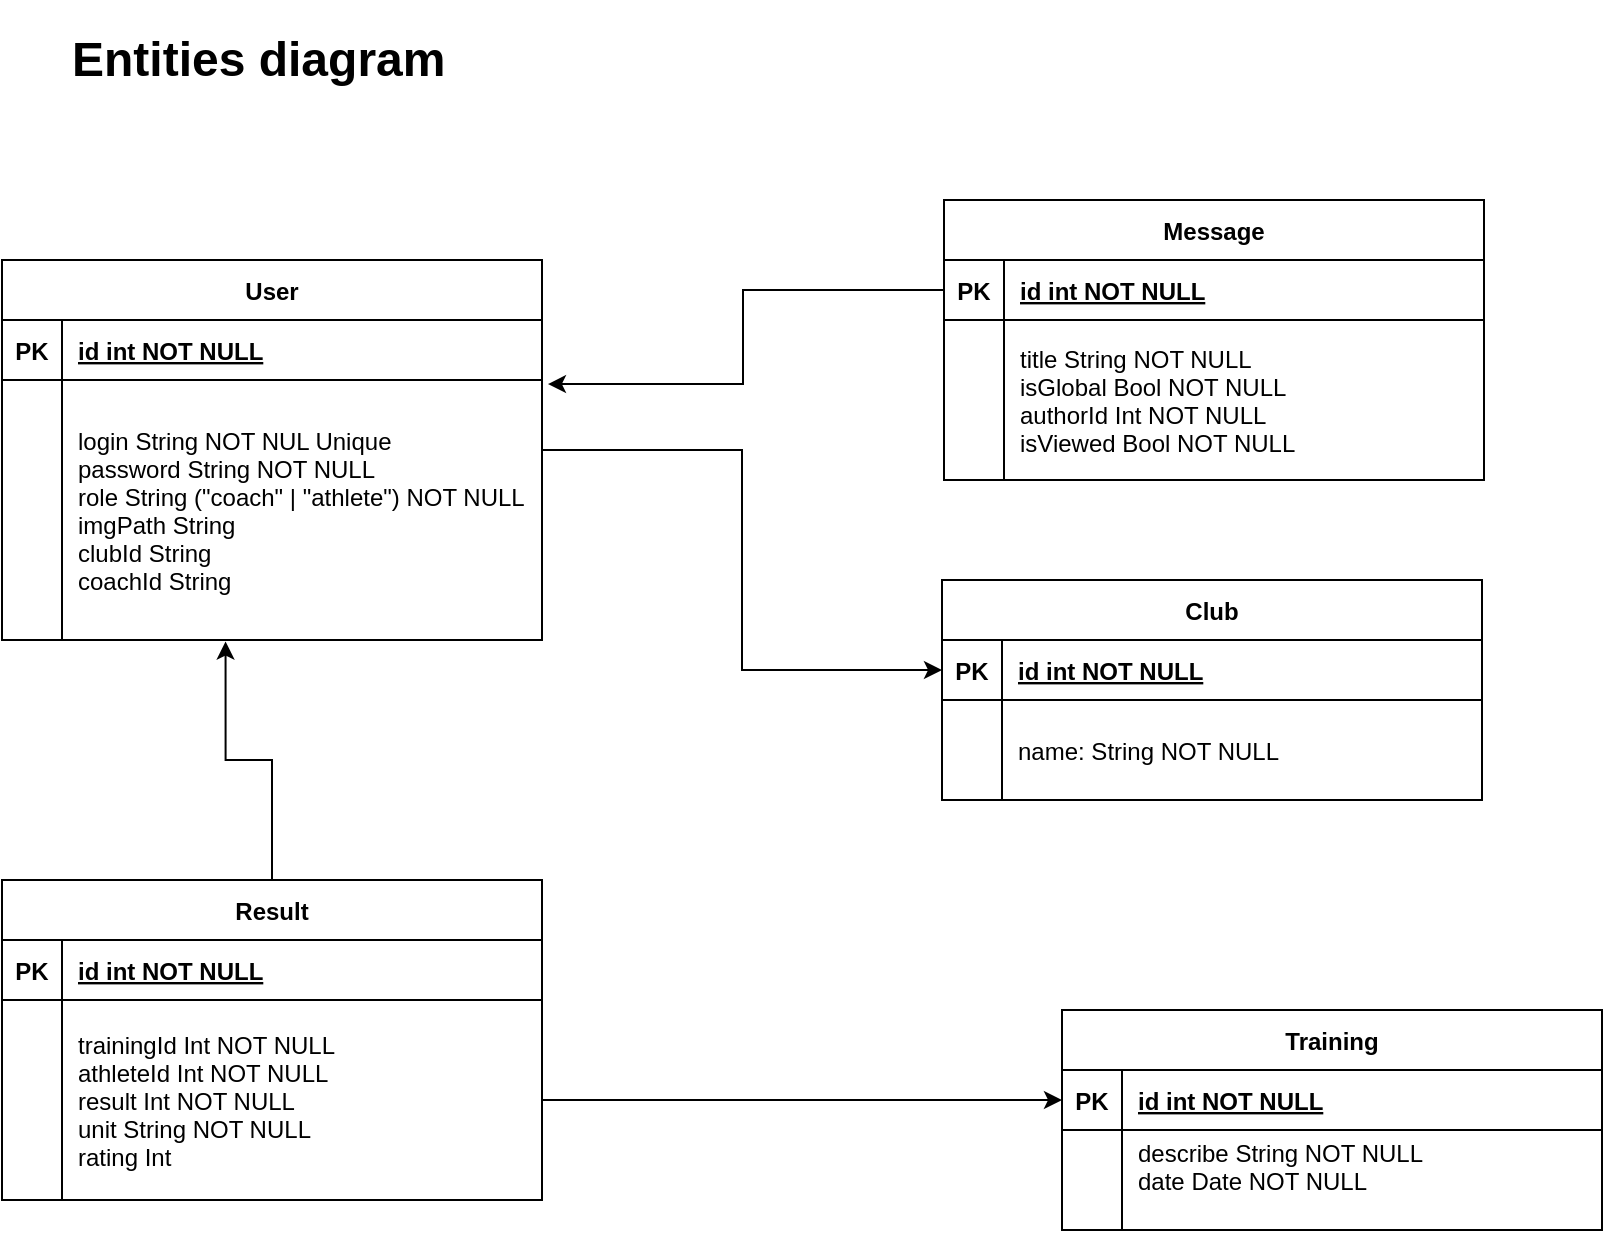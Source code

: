 <mxfile version="20.5.1" type="device"><diagram id="R2lEEEUBdFMjLlhIrx00" name="Page-1"><mxGraphModel dx="1422" dy="1862" grid="1" gridSize="10" guides="1" tooltips="1" connect="1" arrows="1" fold="1" page="1" pageScale="1" pageWidth="850" pageHeight="1100" math="0" shadow="0" extFonts="Permanent Marker^https://fonts.googleapis.com/css?family=Permanent+Marker"><root><mxCell id="0"/><mxCell id="1" parent="0"/><mxCell id="_rx_3pag9rma6EHWo7SA-11" style="edgeStyle=orthogonalEdgeStyle;rounded=0;orthogonalLoop=1;jettySize=auto;html=1;entryX=0;entryY=0.5;entryDx=0;entryDy=0;" edge="1" parent="1" source="C-vyLk0tnHw3VtMMgP7b-23" target="_rx_3pag9rma6EHWo7SA-4"><mxGeometry relative="1" as="geometry"/></mxCell><mxCell id="C-vyLk0tnHw3VtMMgP7b-23" value="User" style="shape=table;startSize=30;container=1;collapsible=1;childLayout=tableLayout;fixedRows=1;rowLines=0;fontStyle=1;align=center;resizeLast=1;" parent="1" vertex="1"><mxGeometry x="90" y="120" width="270" height="190" as="geometry"/></mxCell><mxCell id="C-vyLk0tnHw3VtMMgP7b-24" value="" style="shape=partialRectangle;collapsible=0;dropTarget=0;pointerEvents=0;fillColor=none;points=[[0,0.5],[1,0.5]];portConstraint=eastwest;top=0;left=0;right=0;bottom=1;" parent="C-vyLk0tnHw3VtMMgP7b-23" vertex="1"><mxGeometry y="30" width="270" height="30" as="geometry"/></mxCell><mxCell id="C-vyLk0tnHw3VtMMgP7b-25" value="PK" style="shape=partialRectangle;overflow=hidden;connectable=0;fillColor=none;top=0;left=0;bottom=0;right=0;fontStyle=1;" parent="C-vyLk0tnHw3VtMMgP7b-24" vertex="1"><mxGeometry width="30.0" height="30" as="geometry"><mxRectangle width="30.0" height="30" as="alternateBounds"/></mxGeometry></mxCell><mxCell id="C-vyLk0tnHw3VtMMgP7b-26" value="id int NOT NULL " style="shape=partialRectangle;overflow=hidden;connectable=0;fillColor=none;top=0;left=0;bottom=0;right=0;align=left;spacingLeft=6;fontStyle=5;" parent="C-vyLk0tnHw3VtMMgP7b-24" vertex="1"><mxGeometry x="30.0" width="240.0" height="30" as="geometry"><mxRectangle width="240.0" height="30" as="alternateBounds"/></mxGeometry></mxCell><mxCell id="C-vyLk0tnHw3VtMMgP7b-27" value="" style="shape=partialRectangle;collapsible=0;dropTarget=0;pointerEvents=0;fillColor=none;points=[[0,0.5],[1,0.5]];portConstraint=eastwest;top=0;left=0;right=0;bottom=0;" parent="C-vyLk0tnHw3VtMMgP7b-23" vertex="1"><mxGeometry y="60" width="270" height="130" as="geometry"/></mxCell><mxCell id="C-vyLk0tnHw3VtMMgP7b-28" value="" style="shape=partialRectangle;overflow=hidden;connectable=0;fillColor=none;top=0;left=0;bottom=0;right=0;" parent="C-vyLk0tnHw3VtMMgP7b-27" vertex="1"><mxGeometry width="30.0" height="130" as="geometry"><mxRectangle width="30.0" height="130" as="alternateBounds"/></mxGeometry></mxCell><mxCell id="C-vyLk0tnHw3VtMMgP7b-29" value="login String NOT NUL Unique&#10;password String NOT NULL&#10;role String (&quot;coach&quot; | &quot;athlete&quot;) NOT NULL&#10;imgPath String&#10;clubId String&#10;coachId String" style="shape=partialRectangle;overflow=hidden;connectable=0;fillColor=none;top=0;left=0;bottom=0;right=0;align=left;spacingLeft=6;" parent="C-vyLk0tnHw3VtMMgP7b-27" vertex="1"><mxGeometry x="30.0" width="240.0" height="130" as="geometry"><mxRectangle width="240.0" height="130" as="alternateBounds"/></mxGeometry></mxCell><mxCell id="_rx_3pag9rma6EHWo7SA-3" value="Club" style="shape=table;startSize=30;container=1;collapsible=1;childLayout=tableLayout;fixedRows=1;rowLines=0;fontStyle=1;align=center;resizeLast=1;" vertex="1" parent="1"><mxGeometry x="560" y="280" width="270" height="110" as="geometry"/></mxCell><mxCell id="_rx_3pag9rma6EHWo7SA-4" value="" style="shape=partialRectangle;collapsible=0;dropTarget=0;pointerEvents=0;fillColor=none;points=[[0,0.5],[1,0.5]];portConstraint=eastwest;top=0;left=0;right=0;bottom=1;" vertex="1" parent="_rx_3pag9rma6EHWo7SA-3"><mxGeometry y="30" width="270" height="30" as="geometry"/></mxCell><mxCell id="_rx_3pag9rma6EHWo7SA-5" value="PK" style="shape=partialRectangle;overflow=hidden;connectable=0;fillColor=none;top=0;left=0;bottom=0;right=0;fontStyle=1;" vertex="1" parent="_rx_3pag9rma6EHWo7SA-4"><mxGeometry width="30.0" height="30" as="geometry"><mxRectangle width="30.0" height="30" as="alternateBounds"/></mxGeometry></mxCell><mxCell id="_rx_3pag9rma6EHWo7SA-6" value="id int NOT NULL " style="shape=partialRectangle;overflow=hidden;connectable=0;fillColor=none;top=0;left=0;bottom=0;right=0;align=left;spacingLeft=6;fontStyle=5;" vertex="1" parent="_rx_3pag9rma6EHWo7SA-4"><mxGeometry x="30.0" width="240.0" height="30" as="geometry"><mxRectangle width="240.0" height="30" as="alternateBounds"/></mxGeometry></mxCell><mxCell id="_rx_3pag9rma6EHWo7SA-7" value="" style="shape=partialRectangle;collapsible=0;dropTarget=0;pointerEvents=0;fillColor=none;points=[[0,0.5],[1,0.5]];portConstraint=eastwest;top=0;left=0;right=0;bottom=0;" vertex="1" parent="_rx_3pag9rma6EHWo7SA-3"><mxGeometry y="60" width="270" height="50" as="geometry"/></mxCell><mxCell id="_rx_3pag9rma6EHWo7SA-8" value="" style="shape=partialRectangle;overflow=hidden;connectable=0;fillColor=none;top=0;left=0;bottom=0;right=0;" vertex="1" parent="_rx_3pag9rma6EHWo7SA-7"><mxGeometry width="30.0" height="50" as="geometry"><mxRectangle width="30.0" height="50" as="alternateBounds"/></mxGeometry></mxCell><mxCell id="_rx_3pag9rma6EHWo7SA-9" value="name: String NOT NULL" style="shape=partialRectangle;overflow=hidden;connectable=0;fillColor=none;top=0;left=0;bottom=0;right=0;align=left;spacingLeft=6;" vertex="1" parent="_rx_3pag9rma6EHWo7SA-7"><mxGeometry x="30.0" width="240.0" height="50" as="geometry"><mxRectangle width="240.0" height="50" as="alternateBounds"/></mxGeometry></mxCell><mxCell id="_rx_3pag9rma6EHWo7SA-10" value="&lt;h1&gt;Entities diagram&lt;/h1&gt;" style="text;html=1;strokeColor=none;fillColor=none;spacing=5;spacingTop=-20;whiteSpace=wrap;overflow=hidden;rounded=0;" vertex="1" parent="1"><mxGeometry x="120" width="260" height="120" as="geometry"/></mxCell><mxCell id="_rx_3pag9rma6EHWo7SA-12" value="Training" style="shape=table;startSize=30;container=1;collapsible=1;childLayout=tableLayout;fixedRows=1;rowLines=0;fontStyle=1;align=center;resizeLast=1;" vertex="1" parent="1"><mxGeometry x="620" y="495" width="270" height="110" as="geometry"/></mxCell><mxCell id="_rx_3pag9rma6EHWo7SA-13" value="" style="shape=partialRectangle;collapsible=0;dropTarget=0;pointerEvents=0;fillColor=none;points=[[0,0.5],[1,0.5]];portConstraint=eastwest;top=0;left=0;right=0;bottom=1;" vertex="1" parent="_rx_3pag9rma6EHWo7SA-12"><mxGeometry y="30" width="270" height="30" as="geometry"/></mxCell><mxCell id="_rx_3pag9rma6EHWo7SA-14" value="PK" style="shape=partialRectangle;overflow=hidden;connectable=0;fillColor=none;top=0;left=0;bottom=0;right=0;fontStyle=1;" vertex="1" parent="_rx_3pag9rma6EHWo7SA-13"><mxGeometry width="30.0" height="30" as="geometry"><mxRectangle width="30.0" height="30" as="alternateBounds"/></mxGeometry></mxCell><mxCell id="_rx_3pag9rma6EHWo7SA-15" value="id int NOT NULL " style="shape=partialRectangle;overflow=hidden;connectable=0;fillColor=none;top=0;left=0;bottom=0;right=0;align=left;spacingLeft=6;fontStyle=5;" vertex="1" parent="_rx_3pag9rma6EHWo7SA-13"><mxGeometry x="30.0" width="240.0" height="30" as="geometry"><mxRectangle width="240.0" height="30" as="alternateBounds"/></mxGeometry></mxCell><mxCell id="_rx_3pag9rma6EHWo7SA-16" value="" style="shape=partialRectangle;collapsible=0;dropTarget=0;pointerEvents=0;fillColor=none;points=[[0,0.5],[1,0.5]];portConstraint=eastwest;top=0;left=0;right=0;bottom=0;" vertex="1" parent="_rx_3pag9rma6EHWo7SA-12"><mxGeometry y="60" width="270" height="50" as="geometry"/></mxCell><mxCell id="_rx_3pag9rma6EHWo7SA-17" value="" style="shape=partialRectangle;overflow=hidden;connectable=0;fillColor=none;top=0;left=0;bottom=0;right=0;" vertex="1" parent="_rx_3pag9rma6EHWo7SA-16"><mxGeometry width="30.0" height="50" as="geometry"><mxRectangle width="30.0" height="50" as="alternateBounds"/></mxGeometry></mxCell><mxCell id="_rx_3pag9rma6EHWo7SA-18" value="describe String NOT NULL&#10;date Date NOT NULL&#10;" style="shape=partialRectangle;overflow=hidden;connectable=0;fillColor=none;top=0;left=0;bottom=0;right=0;align=left;spacingLeft=6;" vertex="1" parent="_rx_3pag9rma6EHWo7SA-16"><mxGeometry x="30.0" width="240.0" height="50" as="geometry"><mxRectangle width="240.0" height="50" as="alternateBounds"/></mxGeometry></mxCell><mxCell id="_rx_3pag9rma6EHWo7SA-27" style="edgeStyle=orthogonalEdgeStyle;rounded=0;orthogonalLoop=1;jettySize=auto;html=1;entryX=0.414;entryY=1.006;entryDx=0;entryDy=0;entryPerimeter=0;" edge="1" parent="1" source="_rx_3pag9rma6EHWo7SA-19" target="C-vyLk0tnHw3VtMMgP7b-27"><mxGeometry relative="1" as="geometry"/></mxCell><mxCell id="_rx_3pag9rma6EHWo7SA-19" value="Result" style="shape=table;startSize=30;container=1;collapsible=1;childLayout=tableLayout;fixedRows=1;rowLines=0;fontStyle=1;align=center;resizeLast=1;" vertex="1" parent="1"><mxGeometry x="90" y="430" width="270" height="160" as="geometry"/></mxCell><mxCell id="_rx_3pag9rma6EHWo7SA-20" value="" style="shape=partialRectangle;collapsible=0;dropTarget=0;pointerEvents=0;fillColor=none;points=[[0,0.5],[1,0.5]];portConstraint=eastwest;top=0;left=0;right=0;bottom=1;" vertex="1" parent="_rx_3pag9rma6EHWo7SA-19"><mxGeometry y="30" width="270" height="30" as="geometry"/></mxCell><mxCell id="_rx_3pag9rma6EHWo7SA-21" value="PK" style="shape=partialRectangle;overflow=hidden;connectable=0;fillColor=none;top=0;left=0;bottom=0;right=0;fontStyle=1;" vertex="1" parent="_rx_3pag9rma6EHWo7SA-20"><mxGeometry width="30.0" height="30" as="geometry"><mxRectangle width="30.0" height="30" as="alternateBounds"/></mxGeometry></mxCell><mxCell id="_rx_3pag9rma6EHWo7SA-22" value="id int NOT NULL " style="shape=partialRectangle;overflow=hidden;connectable=0;fillColor=none;top=0;left=0;bottom=0;right=0;align=left;spacingLeft=6;fontStyle=5;" vertex="1" parent="_rx_3pag9rma6EHWo7SA-20"><mxGeometry x="30.0" width="240.0" height="30" as="geometry"><mxRectangle width="240.0" height="30" as="alternateBounds"/></mxGeometry></mxCell><mxCell id="_rx_3pag9rma6EHWo7SA-23" value="" style="shape=partialRectangle;collapsible=0;dropTarget=0;pointerEvents=0;fillColor=none;points=[[0,0.5],[1,0.5]];portConstraint=eastwest;top=0;left=0;right=0;bottom=0;" vertex="1" parent="_rx_3pag9rma6EHWo7SA-19"><mxGeometry y="60" width="270" height="100" as="geometry"/></mxCell><mxCell id="_rx_3pag9rma6EHWo7SA-24" value="" style="shape=partialRectangle;overflow=hidden;connectable=0;fillColor=none;top=0;left=0;bottom=0;right=0;" vertex="1" parent="_rx_3pag9rma6EHWo7SA-23"><mxGeometry width="30.0" height="100" as="geometry"><mxRectangle width="30.0" height="100" as="alternateBounds"/></mxGeometry></mxCell><mxCell id="_rx_3pag9rma6EHWo7SA-25" value="trainingId Int NOT NULL&#10;athleteId Int NOT NULL&#10;result Int NOT NULL&#10;unit String NOT NULL&#10;rating Int" style="shape=partialRectangle;overflow=hidden;connectable=0;fillColor=none;top=0;left=0;bottom=0;right=0;align=left;spacingLeft=6;" vertex="1" parent="_rx_3pag9rma6EHWo7SA-23"><mxGeometry x="30.0" width="240.0" height="100" as="geometry"><mxRectangle width="240.0" height="100" as="alternateBounds"/></mxGeometry></mxCell><mxCell id="_rx_3pag9rma6EHWo7SA-26" style="edgeStyle=orthogonalEdgeStyle;rounded=0;orthogonalLoop=1;jettySize=auto;html=1;entryX=0;entryY=0.5;entryDx=0;entryDy=0;" edge="1" parent="1" source="_rx_3pag9rma6EHWo7SA-23" target="_rx_3pag9rma6EHWo7SA-13"><mxGeometry relative="1" as="geometry"/></mxCell><mxCell id="_rx_3pag9rma6EHWo7SA-28" value="Message" style="shape=table;startSize=30;container=1;collapsible=1;childLayout=tableLayout;fixedRows=1;rowLines=0;fontStyle=1;align=center;resizeLast=1;" vertex="1" parent="1"><mxGeometry x="561" y="90" width="270" height="140" as="geometry"/></mxCell><mxCell id="_rx_3pag9rma6EHWo7SA-29" value="" style="shape=partialRectangle;collapsible=0;dropTarget=0;pointerEvents=0;fillColor=none;points=[[0,0.5],[1,0.5]];portConstraint=eastwest;top=0;left=0;right=0;bottom=1;" vertex="1" parent="_rx_3pag9rma6EHWo7SA-28"><mxGeometry y="30" width="270" height="30" as="geometry"/></mxCell><mxCell id="_rx_3pag9rma6EHWo7SA-30" value="PK" style="shape=partialRectangle;overflow=hidden;connectable=0;fillColor=none;top=0;left=0;bottom=0;right=0;fontStyle=1;" vertex="1" parent="_rx_3pag9rma6EHWo7SA-29"><mxGeometry width="30.0" height="30" as="geometry"><mxRectangle width="30.0" height="30" as="alternateBounds"/></mxGeometry></mxCell><mxCell id="_rx_3pag9rma6EHWo7SA-31" value="id int NOT NULL " style="shape=partialRectangle;overflow=hidden;connectable=0;fillColor=none;top=0;left=0;bottom=0;right=0;align=left;spacingLeft=6;fontStyle=5;" vertex="1" parent="_rx_3pag9rma6EHWo7SA-29"><mxGeometry x="30.0" width="240.0" height="30" as="geometry"><mxRectangle width="240.0" height="30" as="alternateBounds"/></mxGeometry></mxCell><mxCell id="_rx_3pag9rma6EHWo7SA-32" value="" style="shape=partialRectangle;collapsible=0;dropTarget=0;pointerEvents=0;fillColor=none;points=[[0,0.5],[1,0.5]];portConstraint=eastwest;top=0;left=0;right=0;bottom=0;" vertex="1" parent="_rx_3pag9rma6EHWo7SA-28"><mxGeometry y="60" width="270" height="80" as="geometry"/></mxCell><mxCell id="_rx_3pag9rma6EHWo7SA-33" value="" style="shape=partialRectangle;overflow=hidden;connectable=0;fillColor=none;top=0;left=0;bottom=0;right=0;" vertex="1" parent="_rx_3pag9rma6EHWo7SA-32"><mxGeometry width="30.0" height="80" as="geometry"><mxRectangle width="30.0" height="80" as="alternateBounds"/></mxGeometry></mxCell><mxCell id="_rx_3pag9rma6EHWo7SA-34" value="title String NOT NULL&#10;isGlobal Bool NOT NULL&#10;authorId Int NOT NULL&#10;isViewed Bool NOT NULL" style="shape=partialRectangle;overflow=hidden;connectable=0;fillColor=none;top=0;left=0;bottom=0;right=0;align=left;spacingLeft=6;" vertex="1" parent="_rx_3pag9rma6EHWo7SA-32"><mxGeometry x="30.0" width="240.0" height="80" as="geometry"><mxRectangle width="240.0" height="80" as="alternateBounds"/></mxGeometry></mxCell><mxCell id="_rx_3pag9rma6EHWo7SA-35" style="edgeStyle=orthogonalEdgeStyle;rounded=0;orthogonalLoop=1;jettySize=auto;html=1;entryX=1.011;entryY=1.067;entryDx=0;entryDy=0;entryPerimeter=0;" edge="1" parent="1" source="_rx_3pag9rma6EHWo7SA-29" target="C-vyLk0tnHw3VtMMgP7b-24"><mxGeometry relative="1" as="geometry"/></mxCell></root></mxGraphModel></diagram></mxfile>